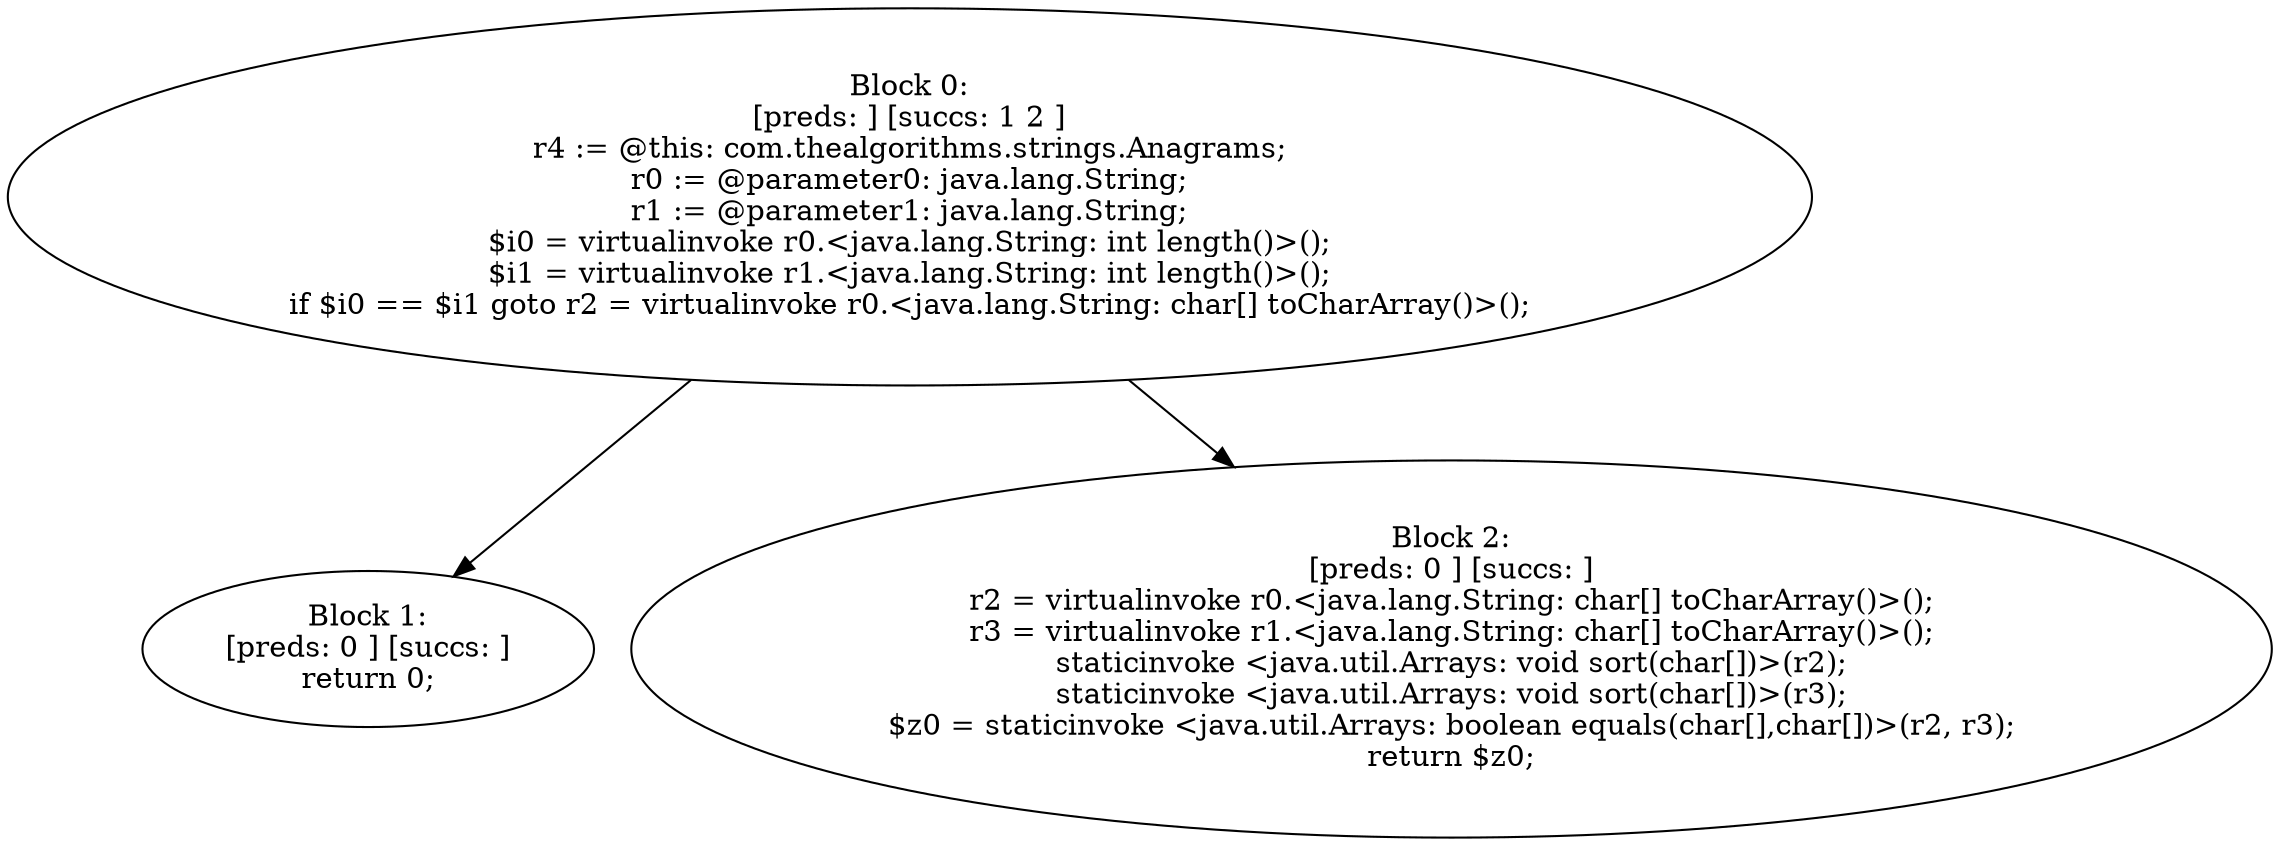 digraph "unitGraph" {
    "Block 0:
[preds: ] [succs: 1 2 ]
r4 := @this: com.thealgorithms.strings.Anagrams;
r0 := @parameter0: java.lang.String;
r1 := @parameter1: java.lang.String;
$i0 = virtualinvoke r0.<java.lang.String: int length()>();
$i1 = virtualinvoke r1.<java.lang.String: int length()>();
if $i0 == $i1 goto r2 = virtualinvoke r0.<java.lang.String: char[] toCharArray()>();
"
    "Block 1:
[preds: 0 ] [succs: ]
return 0;
"
    "Block 2:
[preds: 0 ] [succs: ]
r2 = virtualinvoke r0.<java.lang.String: char[] toCharArray()>();
r3 = virtualinvoke r1.<java.lang.String: char[] toCharArray()>();
staticinvoke <java.util.Arrays: void sort(char[])>(r2);
staticinvoke <java.util.Arrays: void sort(char[])>(r3);
$z0 = staticinvoke <java.util.Arrays: boolean equals(char[],char[])>(r2, r3);
return $z0;
"
    "Block 0:
[preds: ] [succs: 1 2 ]
r4 := @this: com.thealgorithms.strings.Anagrams;
r0 := @parameter0: java.lang.String;
r1 := @parameter1: java.lang.String;
$i0 = virtualinvoke r0.<java.lang.String: int length()>();
$i1 = virtualinvoke r1.<java.lang.String: int length()>();
if $i0 == $i1 goto r2 = virtualinvoke r0.<java.lang.String: char[] toCharArray()>();
"->"Block 1:
[preds: 0 ] [succs: ]
return 0;
";
    "Block 0:
[preds: ] [succs: 1 2 ]
r4 := @this: com.thealgorithms.strings.Anagrams;
r0 := @parameter0: java.lang.String;
r1 := @parameter1: java.lang.String;
$i0 = virtualinvoke r0.<java.lang.String: int length()>();
$i1 = virtualinvoke r1.<java.lang.String: int length()>();
if $i0 == $i1 goto r2 = virtualinvoke r0.<java.lang.String: char[] toCharArray()>();
"->"Block 2:
[preds: 0 ] [succs: ]
r2 = virtualinvoke r0.<java.lang.String: char[] toCharArray()>();
r3 = virtualinvoke r1.<java.lang.String: char[] toCharArray()>();
staticinvoke <java.util.Arrays: void sort(char[])>(r2);
staticinvoke <java.util.Arrays: void sort(char[])>(r3);
$z0 = staticinvoke <java.util.Arrays: boolean equals(char[],char[])>(r2, r3);
return $z0;
";
}
